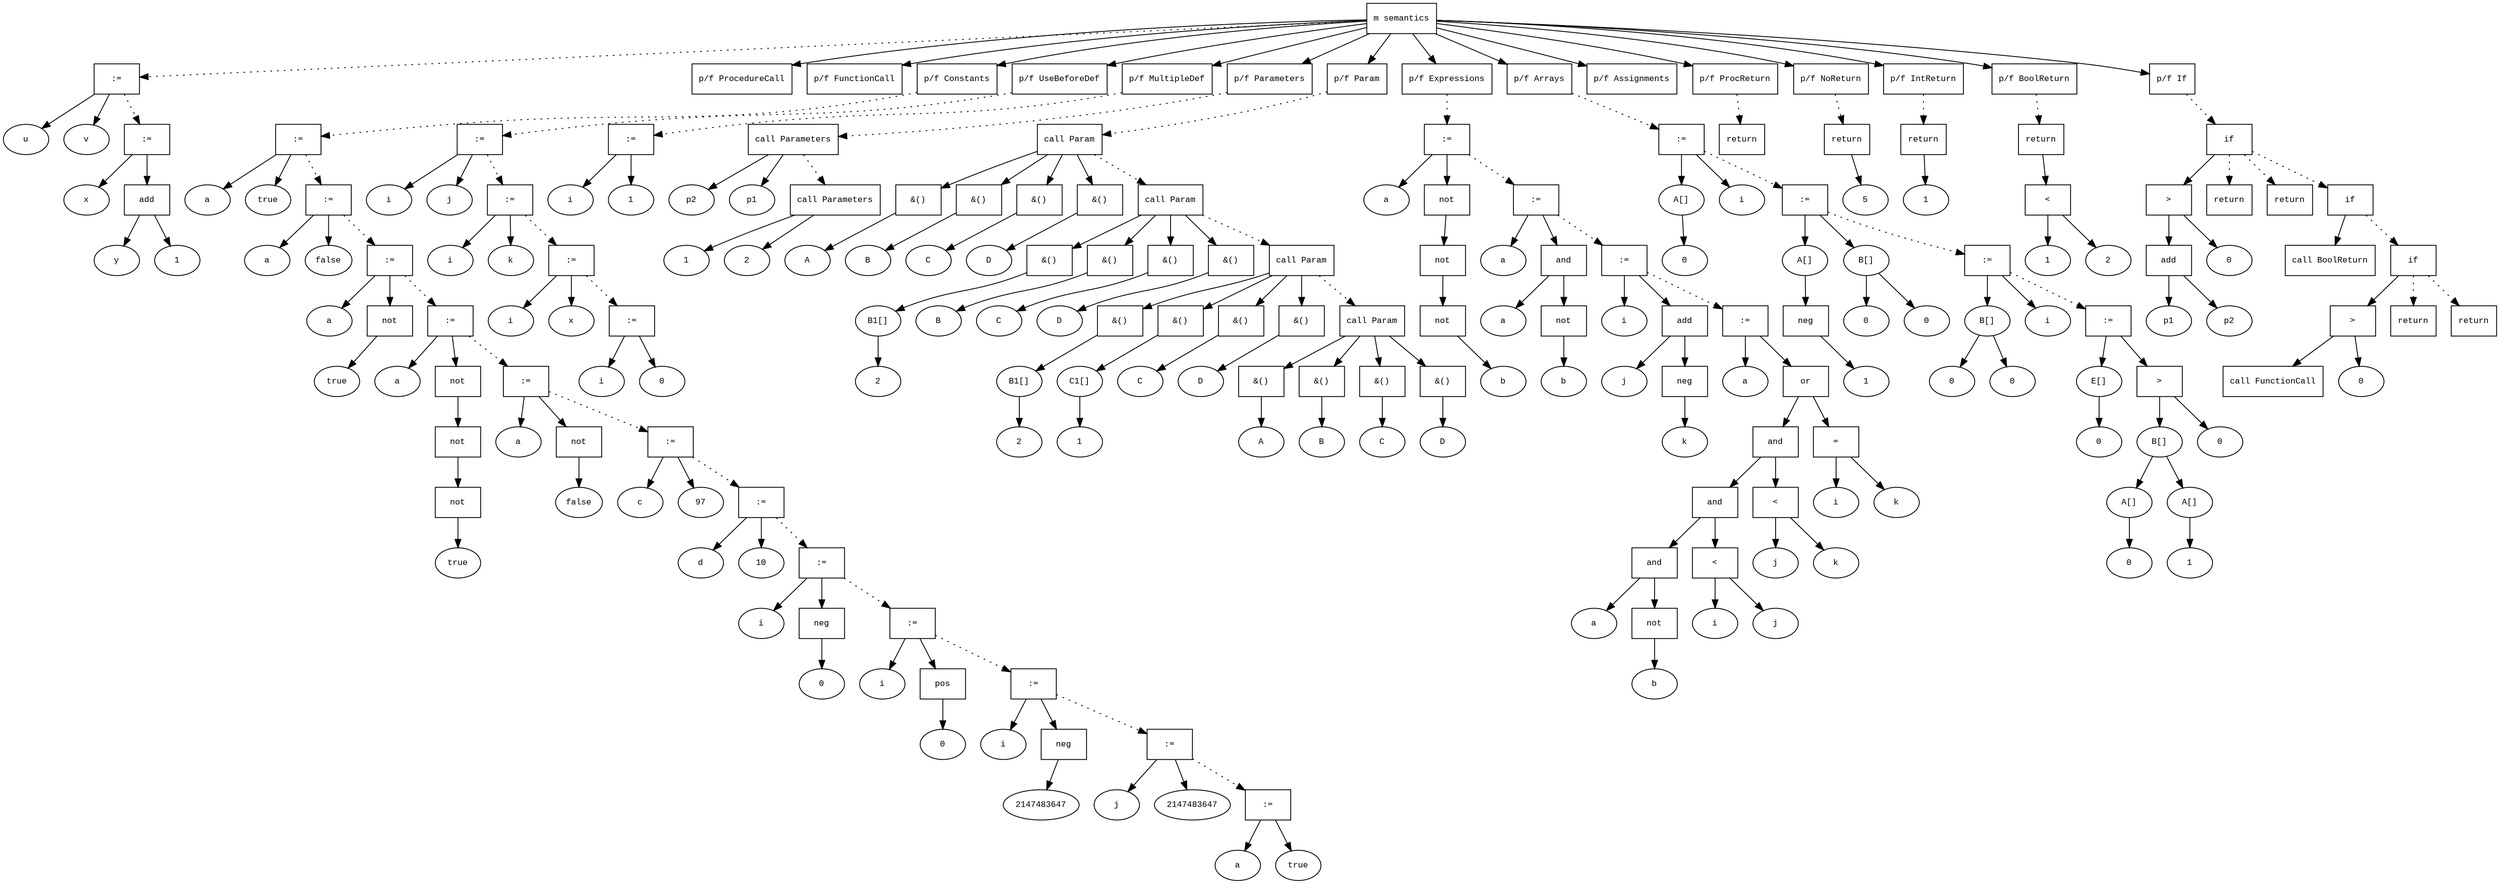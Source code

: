 digraph AST {
  graph [fontname="Times New Roman",fontsize=10];
  node  [fontname="Courier New",fontsize=10];
  edge  [fontname="Times New Roman",fontsize=10];

  node0 [label="m semantics",shape=box];
  node284 [label=":=",shape=box];
  node282 [label="u",shape=ellipse];
  node284->node282;
  node283 [label="v",shape=ellipse];
  node284->node283;
  node0 -> node284 [style=dotted];
  node289 [label=":=",shape=box];
  node285 [label="x",shape=ellipse];
  node289->node285;
  node288 [label="add",shape=box];
  node286 [label="y",shape=ellipse];
  node288->node286;
  node287 [label="1",shape=ellipse];
  node288->node287;
  node289->node288;
  node284 -> node289 [style=dotted];
  node11 [label="p/f ProcedureCall",shape=box];
  node0 -> node11;
  node13 [label="p/f FunctionCall",shape=box];
  node0 -> node13;
  node14 [label="p/f Constants",shape=box];
  node22 [label=":=",shape=box];
  node20 [label="a",shape=ellipse];
  node22->node20;
  node21 [label="true",shape=ellipse];
  node22->node21;
  node14 -> node22 [style=dotted];
  node25 [label=":=",shape=box];
  node23 [label="a",shape=ellipse];
  node25->node23;
  node24 [label="false",shape=ellipse];
  node25->node24;
  node22 -> node25 [style=dotted];
  node29 [label=":=",shape=box];
  node26 [label="a",shape=ellipse];
  node29->node26;
  node28 [label="not",shape=box];
  node27 [label="true",shape=ellipse];
  node28->node27;
  node29->node28;
  node25 -> node29 [style=dotted];
  node35 [label=":=",shape=box];
  node30 [label="a",shape=ellipse];
  node35->node30;
  node34 [label="not",shape=box];
  node33 [label="not",shape=box];
  node32 [label="not",shape=box];
  node31 [label="true",shape=ellipse];
  node32->node31;
  node33->node32;
  node34->node33;
  node35->node34;
  node29 -> node35 [style=dotted];
  node39 [label=":=",shape=box];
  node36 [label="a",shape=ellipse];
  node39->node36;
  node38 [label="not",shape=box];
  node37 [label="false",shape=ellipse];
  node38->node37;
  node39->node38;
  node35 -> node39 [style=dotted];
  node42 [label=":=",shape=box];
  node40 [label="c",shape=ellipse];
  node42->node40;
  node41 [label="97",shape=ellipse];
  node42->node41;
  node39 -> node42 [style=dotted];
  node45 [label=":=",shape=box];
  node43 [label="d",shape=ellipse];
  node45->node43;
  node44 [label="10",shape=ellipse];
  node45->node44;
  node42 -> node45 [style=dotted];
  node49 [label=":=",shape=box];
  node46 [label="i",shape=ellipse];
  node49->node46;
  node48 [label="neg",shape=box];
  node47 [label="0",shape=ellipse];
  node48->node47;
  node49->node48;
  node45 -> node49 [style=dotted];
  node53 [label=":=",shape=box];
  node50 [label="i",shape=ellipse];
  node53->node50;
  node52 [label="pos",shape=box];
  node51 [label="0",shape=ellipse];
  node52->node51;
  node53->node52;
  node49 -> node53 [style=dotted];
  node57 [label=":=",shape=box];
  node54 [label="i",shape=ellipse];
  node57->node54;
  node56 [label="neg",shape=box];
  node55 [label="2147483647",shape=ellipse];
  node56->node55;
  node57->node56;
  node53 -> node57 [style=dotted];
  node60 [label=":=",shape=box];
  node58 [label="j",shape=ellipse];
  node60->node58;
  node59 [label="2147483647",shape=ellipse];
  node60->node59;
  node57 -> node60 [style=dotted];
  node63 [label=":=",shape=box];
  node61 [label="a",shape=ellipse];
  node63->node61;
  node62 [label="true",shape=ellipse];
  node63->node62;
  node60 -> node63 [style=dotted];
  node0 -> node14;
  node65 [label="p/f UseBeforeDef",shape=box];
  node69 [label=":=",shape=box];
  node67 [label="i",shape=ellipse];
  node69->node67;
  node68 [label="j",shape=ellipse];
  node69->node68;
  node65 -> node69 [style=dotted];
  node72 [label=":=",shape=box];
  node70 [label="i",shape=ellipse];
  node72->node70;
  node71 [label="k",shape=ellipse];
  node72->node71;
  node69 -> node72 [style=dotted];
  node75 [label=":=",shape=box];
  node73 [label="i",shape=ellipse];
  node75->node73;
  node74 [label="x",shape=ellipse];
  node75->node74;
  node72 -> node75 [style=dotted];
  node78 [label=":=",shape=box];
  node76 [label="i",shape=ellipse];
  node78->node76;
  node77 [label="0",shape=ellipse];
  node78->node77;
  node75 -> node78 [style=dotted];
  node0 -> node65;
  node80 [label="p/f MultipleDef",shape=box];
  node84 [label=":=",shape=box];
  node82 [label="i",shape=ellipse];
  node84->node82;
  node83 [label="1",shape=ellipse];
  node84->node83;
  node80 -> node84 [style=dotted];
  node0 -> node80;
  node86 [label="p/f Parameters",shape=box];
  node88 [label="call Parameters",shape=box];
  node89 [label="p2",shape=ellipse];
  node88->node89;
  node90 [label="p1",shape=ellipse];
  node88->node90;
  node86 -> node88 [style=dotted];
  node93 [label="call Parameters",shape=box];
  node94 [label="1",shape=ellipse];
  node93->node94;
  node95 [label="2",shape=ellipse];
  node93->node95;
  node88 -> node93 [style=dotted];
  node0 -> node86;
  node101 [label="p/f Param",shape=box];
  node114 [label="call Param",shape=box];
  node116 [label="&()",shape=box];
  node115 [label="A",shape=ellipse];
  node116->node115;
  node114->node116;
  node118 [label="&()",shape=box];
  node117 [label="B",shape=ellipse];
  node118->node117;
  node114->node118;
  node120 [label="&()",shape=box];
  node119 [label="C",shape=ellipse];
  node120->node119;
  node114->node120;
  node122 [label="&()",shape=box];
  node121 [label="D",shape=ellipse];
  node122->node121;
  node114->node122;
  node101 -> node114 [style=dotted];
  node125 [label="call Param",shape=box];
  node128 [label="&()",shape=box];
  node126 [label="B1[]",shape=ellipse];
  node127 [label="2",shape=ellipse];
  node126-> node127;
  node128->node126;
  node125->node128;
  node130 [label="&()",shape=box];
  node129 [label="B",shape=ellipse];
  node130->node129;
  node125->node130;
  node132 [label="&()",shape=box];
  node131 [label="C",shape=ellipse];
  node132->node131;
  node125->node132;
  node134 [label="&()",shape=box];
  node133 [label="D",shape=ellipse];
  node134->node133;
  node125->node134;
  node114 -> node125 [style=dotted];
  node137 [label="call Param",shape=box];
  node140 [label="&()",shape=box];
  node138 [label="B1[]",shape=ellipse];
  node139 [label="2",shape=ellipse];
  node138-> node139;
  node140->node138;
  node137->node140;
  node143 [label="&()",shape=box];
  node141 [label="C1[]",shape=ellipse];
  node142 [label="1",shape=ellipse];
  node141-> node142;
  node143->node141;
  node137->node143;
  node145 [label="&()",shape=box];
  node144 [label="C",shape=ellipse];
  node145->node144;
  node137->node145;
  node147 [label="&()",shape=box];
  node146 [label="D",shape=ellipse];
  node147->node146;
  node137->node147;
  node125 -> node137 [style=dotted];
  node150 [label="call Param",shape=box];
  node152 [label="&()",shape=box];
  node151 [label="A",shape=ellipse];
  node152->node151;
  node150->node152;
  node154 [label="&()",shape=box];
  node153 [label="B",shape=ellipse];
  node154->node153;
  node150->node154;
  node156 [label="&()",shape=box];
  node155 [label="C",shape=ellipse];
  node156->node155;
  node150->node156;
  node158 [label="&()",shape=box];
  node157 [label="D",shape=ellipse];
  node158->node157;
  node150->node158;
  node137 -> node150 [style=dotted];
  node0 -> node101;
  node161 [label="p/f Expressions",shape=box];
  node171 [label=":=",shape=box];
  node166 [label="a",shape=ellipse];
  node171->node166;
  node170 [label="not",shape=box];
  node169 [label="not",shape=box];
  node168 [label="not",shape=box];
  node167 [label="b",shape=ellipse];
  node168->node167;
  node169->node168;
  node170->node169;
  node171->node170;
  node161 -> node171 [style=dotted];
  node177 [label=":=",shape=box];
  node172 [label="a",shape=ellipse];
  node177->node172;
  node176 [label="and",shape=box];
  node173 [label="a",shape=ellipse];
  node176->node173;
  node175 [label="not",shape=box];
  node174 [label="b",shape=ellipse];
  node175->node174;
  node176->node175;
  node177->node176;
  node171 -> node177 [style=dotted];
  node183 [label=":=",shape=box];
  node178 [label="i",shape=ellipse];
  node183->node178;
  node182 [label="add",shape=box];
  node179 [label="j",shape=ellipse];
  node182->node179;
  node181 [label="neg",shape=box];
  node180 [label="k",shape=ellipse];
  node181->node180;
  node182->node181;
  node183->node182;
  node177 -> node183 [style=dotted];
  node201 [label=":=",shape=box];
  node184 [label="a",shape=ellipse];
  node201->node184;
  node200 [label="or",shape=box];
  node196 [label="and",shape=box];
  node192 [label="and",shape=box];
  node188 [label="and",shape=box];
  node185 [label="a",shape=ellipse];
  node188->node185;
  node187 [label="not",shape=box];
  node186 [label="b",shape=ellipse];
  node187->node186;
  node188->node187;
  node192->node188;
  node191 [label="<",shape=box];
  node189 [label="i",shape=ellipse];
  node191->node189;
  node190 [label="j",shape=ellipse];
  node191->node190;
  node192->node191;
  node196->node192;
  node195 [label="<",shape=box];
  node193 [label="j",shape=ellipse];
  node195->node193;
  node194 [label="k",shape=ellipse];
  node195->node194;
  node196->node195;
  node200->node196;
  node199 [label="=",shape=box];
  node197 [label="i",shape=ellipse];
  node199->node197;
  node198 [label="k",shape=ellipse];
  node199->node198;
  node200->node199;
  node201->node200;
  node183 -> node201 [style=dotted];
  node0 -> node161;
  node202 [label="p/f Arrays",shape=box];
  node217 [label=":=",shape=box];
  node214 [label="A[]",shape=ellipse];
  node215 [label="0",shape=ellipse];
  node214-> node215;
  node217->node214;
  node216 [label="i",shape=ellipse];
  node217->node216;
  node202 -> node217 [style=dotted];
  node224 [label=":=",shape=box];
  node218 [label="A[]",shape=ellipse];
  node220 [label="neg",shape=box];
  node219 [label="1",shape=ellipse];
  node220->node219;
  node218-> node220;
  node224->node218;
  node221 [label="B[]",shape=ellipse];
  node222 [label="0",shape=ellipse];
  node221-> node222;
  node223 [label="0",shape=ellipse];
  node221-> node223;
  node224->node221;
  node217 -> node224 [style=dotted];
  node229 [label=":=",shape=box];
  node225 [label="B[]",shape=ellipse];
  node226 [label="0",shape=ellipse];
  node225-> node226;
  node227 [label="0",shape=ellipse];
  node225-> node227;
  node229->node225;
  node228 [label="i",shape=ellipse];
  node229->node228;
  node224 -> node229 [style=dotted];
  node239 [label=":=",shape=box];
  node230 [label="E[]",shape=ellipse];
  node231 [label="0",shape=ellipse];
  node230-> node231;
  node239->node230;
  node238 [label=">",shape=box];
  node232 [label="B[]",shape=ellipse];
  node233 [label="A[]",shape=ellipse];
  node234 [label="0",shape=ellipse];
  node233-> node234;
  node232-> node233;
  node235 [label="A[]",shape=ellipse];
  node236 [label="1",shape=ellipse];
  node235-> node236;
  node232-> node235;
  node238->node232;
  node237 [label="0",shape=ellipse];
  node238->node237;
  node239->node238;
  node229 -> node239 [style=dotted];
  node0 -> node202;
  node241 [label="p/f Assignments",shape=box];
  node0 -> node241;
  node244 [label="p/f ProcReturn",shape=box];
  node245 [label="return",shape=box];
  node244 -> node245 [style=dotted];
  node0 -> node244;
  node247 [label="p/f NoReturn",shape=box];
  node249 [label="return",shape=box];
  node248 [label="5",shape=ellipse];
  node249->node248;
  node247 -> node249 [style=dotted];
  node0 -> node247;
  node251 [label="p/f IntReturn",shape=box];
  node253 [label="return",shape=box];
  node252 [label="1",shape=ellipse];
  node253->node252;
  node251 -> node253 [style=dotted];
  node0 -> node251;
  node255 [label="p/f BoolReturn",shape=box];
  node259 [label="return",shape=box];
  node258 [label="<",shape=box];
  node256 [label="1",shape=ellipse];
  node258->node256;
  node257 [label="2",shape=ellipse];
  node258->node257;
  node259->node258;
  node255 -> node259 [style=dotted];
  node0 -> node255;
  node261 [label="p/f If",shape=box];
  node269 [label="if",shape=box];
  node266 [label=">",shape=box];
  node264 [label="add",shape=box];
  node262 [label="p1",shape=ellipse];
  node264->node262;
  node263 [label="p2",shape=ellipse];
  node264->node263;
  node266->node264;
  node265 [label="0",shape=ellipse];
  node266->node265;
  node269->node266;
  node267 [label="return",shape=box];
  node269 -> node267 [style=dotted];
  node268 [label="return",shape=box];
  node269 -> node268 [style=dotted];
  node261 -> node269 [style=dotted];
  node281 [label="if",shape=box];
  node271 [label="call BoolReturn",shape=box];
  node281->node271;
  node280 [label="if",shape=box];
  node277 [label=">",shape=box];
  node274 [label="call FunctionCall",shape=box];
  node277->node274;
  node276 [label="0",shape=ellipse];
  node277->node276;
  node280->node277;
  node278 [label="return",shape=box];
  node280 -> node278 [style=dotted];
  node279 [label="return",shape=box];
  node280 -> node279 [style=dotted];
  node281 -> node280 [style=dotted];
  node269 -> node281 [style=dotted];
  node0 -> node261;
}
